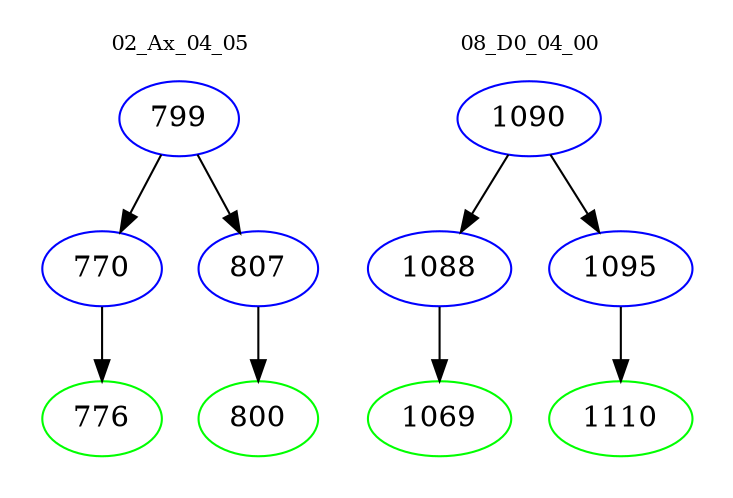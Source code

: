 digraph{
subgraph cluster_0 {
color = white
label = "02_Ax_04_05";
fontsize=10;
T0_799 [label="799", color="blue"]
T0_799 -> T0_770 [color="black"]
T0_770 [label="770", color="blue"]
T0_770 -> T0_776 [color="black"]
T0_776 [label="776", color="green"]
T0_799 -> T0_807 [color="black"]
T0_807 [label="807", color="blue"]
T0_807 -> T0_800 [color="black"]
T0_800 [label="800", color="green"]
}
subgraph cluster_1 {
color = white
label = "08_D0_04_00";
fontsize=10;
T1_1090 [label="1090", color="blue"]
T1_1090 -> T1_1088 [color="black"]
T1_1088 [label="1088", color="blue"]
T1_1088 -> T1_1069 [color="black"]
T1_1069 [label="1069", color="green"]
T1_1090 -> T1_1095 [color="black"]
T1_1095 [label="1095", color="blue"]
T1_1095 -> T1_1110 [color="black"]
T1_1110 [label="1110", color="green"]
}
}
